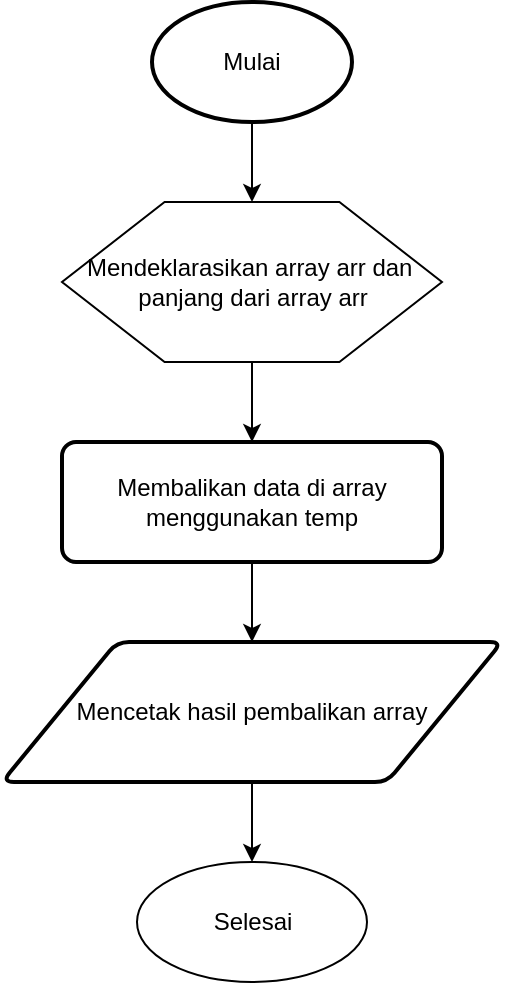 <mxfile version="26.0.16">
  <diagram name="Halaman-1" id="xo8CmcclQ7L_Nryy-OGh">
    <mxGraphModel dx="1434" dy="784" grid="1" gridSize="10" guides="1" tooltips="1" connect="1" arrows="1" fold="1" page="1" pageScale="1" pageWidth="827" pageHeight="1169" math="0" shadow="0">
      <root>
        <mxCell id="0" />
        <mxCell id="1" parent="0" />
        <mxCell id="Lugko4a8hCNuf6KqDRZI-6" style="edgeStyle=orthogonalEdgeStyle;rounded=0;orthogonalLoop=1;jettySize=auto;html=1;exitX=0.5;exitY=1;exitDx=0;exitDy=0;exitPerimeter=0;entryX=0.5;entryY=0;entryDx=0;entryDy=0;" edge="1" parent="1" source="6Z9RD0ILjchvAD5ngvGT-1" target="Lugko4a8hCNuf6KqDRZI-3">
          <mxGeometry relative="1" as="geometry" />
        </mxCell>
        <mxCell id="6Z9RD0ILjchvAD5ngvGT-1" value="Mulai" style="strokeWidth=2;html=1;shape=mxgraph.flowchart.start_1;whiteSpace=wrap;" parent="1" vertex="1">
          <mxGeometry x="390" y="80" width="100" height="60" as="geometry" />
        </mxCell>
        <mxCell id="Lugko4a8hCNuf6KqDRZI-10" style="edgeStyle=orthogonalEdgeStyle;rounded=0;orthogonalLoop=1;jettySize=auto;html=1;exitX=0.5;exitY=1;exitDx=0;exitDy=0;entryX=0.5;entryY=0;entryDx=0;entryDy=0;" edge="1" parent="1" source="6Z9RD0ILjchvAD5ngvGT-3" target="6Z9RD0ILjchvAD5ngvGT-4">
          <mxGeometry relative="1" as="geometry" />
        </mxCell>
        <mxCell id="6Z9RD0ILjchvAD5ngvGT-3" value="Membalikan data di array menggunakan temp" style="rounded=1;whiteSpace=wrap;html=1;absoluteArcSize=1;arcSize=14;strokeWidth=2;" parent="1" vertex="1">
          <mxGeometry x="345" y="300" width="190" height="60" as="geometry" />
        </mxCell>
        <mxCell id="Lugko4a8hCNuf6KqDRZI-9" style="edgeStyle=orthogonalEdgeStyle;rounded=0;orthogonalLoop=1;jettySize=auto;html=1;exitX=0.5;exitY=1;exitDx=0;exitDy=0;entryX=0.5;entryY=0;entryDx=0;entryDy=0;" edge="1" parent="1" source="6Z9RD0ILjchvAD5ngvGT-4" target="6Z9RD0ILjchvAD5ngvGT-5">
          <mxGeometry relative="1" as="geometry" />
        </mxCell>
        <mxCell id="6Z9RD0ILjchvAD5ngvGT-4" value="Mencetak hasil pembalikan array" style="shape=parallelogram;html=1;strokeWidth=2;perimeter=parallelogramPerimeter;whiteSpace=wrap;rounded=1;arcSize=12;size=0.23;" parent="1" vertex="1">
          <mxGeometry x="315" y="400" width="250" height="70" as="geometry" />
        </mxCell>
        <mxCell id="6Z9RD0ILjchvAD5ngvGT-5" value="Selesai" style="ellipse;whiteSpace=wrap;html=1;" parent="1" vertex="1">
          <mxGeometry x="382.5" y="510" width="115" height="60" as="geometry" />
        </mxCell>
        <mxCell id="Lugko4a8hCNuf6KqDRZI-7" style="edgeStyle=orthogonalEdgeStyle;rounded=0;orthogonalLoop=1;jettySize=auto;html=1;exitX=0.5;exitY=1;exitDx=0;exitDy=0;entryX=0.5;entryY=0;entryDx=0;entryDy=0;" edge="1" parent="1" source="Lugko4a8hCNuf6KqDRZI-3" target="6Z9RD0ILjchvAD5ngvGT-3">
          <mxGeometry relative="1" as="geometry" />
        </mxCell>
        <mxCell id="Lugko4a8hCNuf6KqDRZI-3" value="&lt;span style=&quot;text-wrap-mode: wrap;&quot;&gt;Mendeklarasikan array arr dan&amp;nbsp;&lt;/span&gt;&lt;div style=&quot;text-wrap-mode: wrap; padding-left: 0px; padding-top: 0px;&quot;&gt;panjang dari array arr&lt;/div&gt;" style="verticalLabelPosition=middle;verticalAlign=middle;html=1;shape=hexagon;perimeter=hexagonPerimeter2;arcSize=6;size=0.27;labelPosition=center;align=center;" vertex="1" parent="1">
          <mxGeometry x="345" y="180" width="190" height="80" as="geometry" />
        </mxCell>
      </root>
    </mxGraphModel>
  </diagram>
</mxfile>
